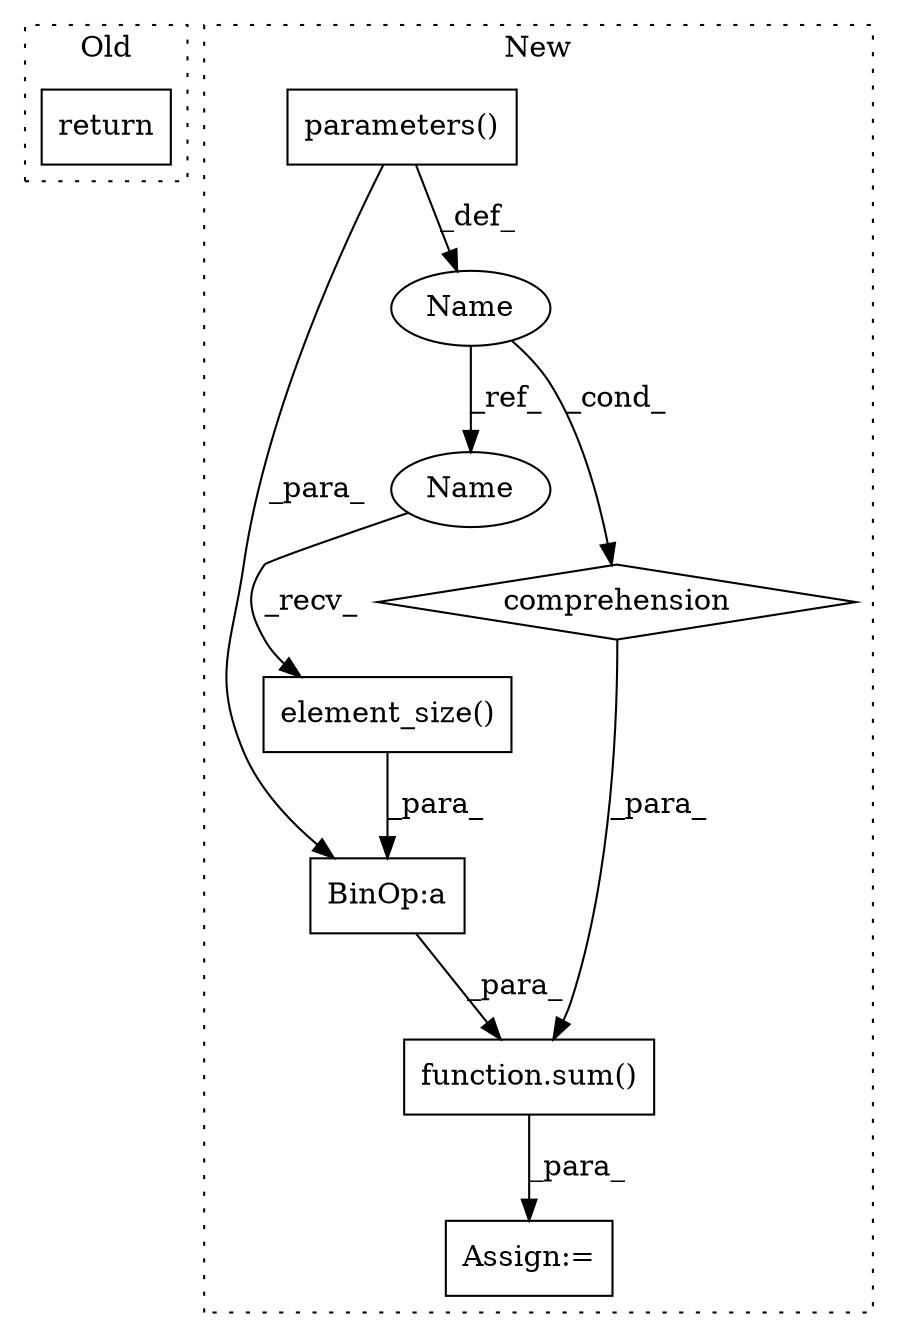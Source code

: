 digraph G {
subgraph cluster0 {
1 [label="return" a="93" s="653" l="7" shape="box"];
label = "Old";
style="dotted";
}
subgraph cluster1 {
2 [label="element_size()" a="75" s="820" l="16" shape="box"];
3 [label="BinOp:a" a="82" s="817" l="3" shape="box"];
4 [label="parameters()" a="75" s="846" l="18" shape="box"];
5 [label="comprehension" a="45" s="837" l="3" shape="diamond"];
6 [label="Name" a="87" s="841" l="1" shape="ellipse"];
7 [label="Assign:=" a="68" s="800" l="3" shape="box"];
8 [label="function.sum()" a="75" s="803,865" l="4,1" shape="box"];
9 [label="Name" a="87" s="820" l="1" shape="ellipse"];
label = "New";
style="dotted";
}
2 -> 3 [label="_para_"];
3 -> 8 [label="_para_"];
4 -> 6 [label="_def_"];
4 -> 3 [label="_para_"];
5 -> 8 [label="_para_"];
6 -> 9 [label="_ref_"];
6 -> 5 [label="_cond_"];
8 -> 7 [label="_para_"];
9 -> 2 [label="_recv_"];
}